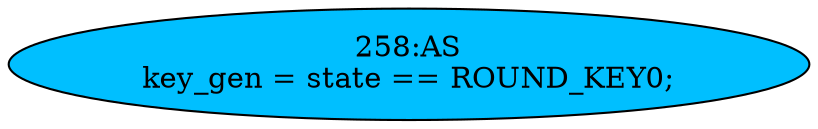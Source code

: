 strict digraph "" {
	node [label="\N"];
	"258:AS"	 [ast="<pyverilog.vparser.ast.Assign object at 0x7fd1e8de2d90>",
		def_var="['key_gen']",
		fillcolor=deepskyblue,
		label="258:AS
key_gen = state == ROUND_KEY0;",
		statements="[]",
		style=filled,
		typ=Assign,
		use_var="['state', 'ROUND_KEY0']"];
}
